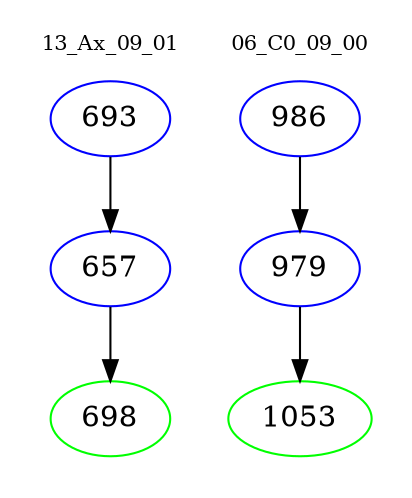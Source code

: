 digraph{
subgraph cluster_0 {
color = white
label = "13_Ax_09_01";
fontsize=10;
T0_693 [label="693", color="blue"]
T0_693 -> T0_657 [color="black"]
T0_657 [label="657", color="blue"]
T0_657 -> T0_698 [color="black"]
T0_698 [label="698", color="green"]
}
subgraph cluster_1 {
color = white
label = "06_C0_09_00";
fontsize=10;
T1_986 [label="986", color="blue"]
T1_986 -> T1_979 [color="black"]
T1_979 [label="979", color="blue"]
T1_979 -> T1_1053 [color="black"]
T1_1053 [label="1053", color="green"]
}
}
